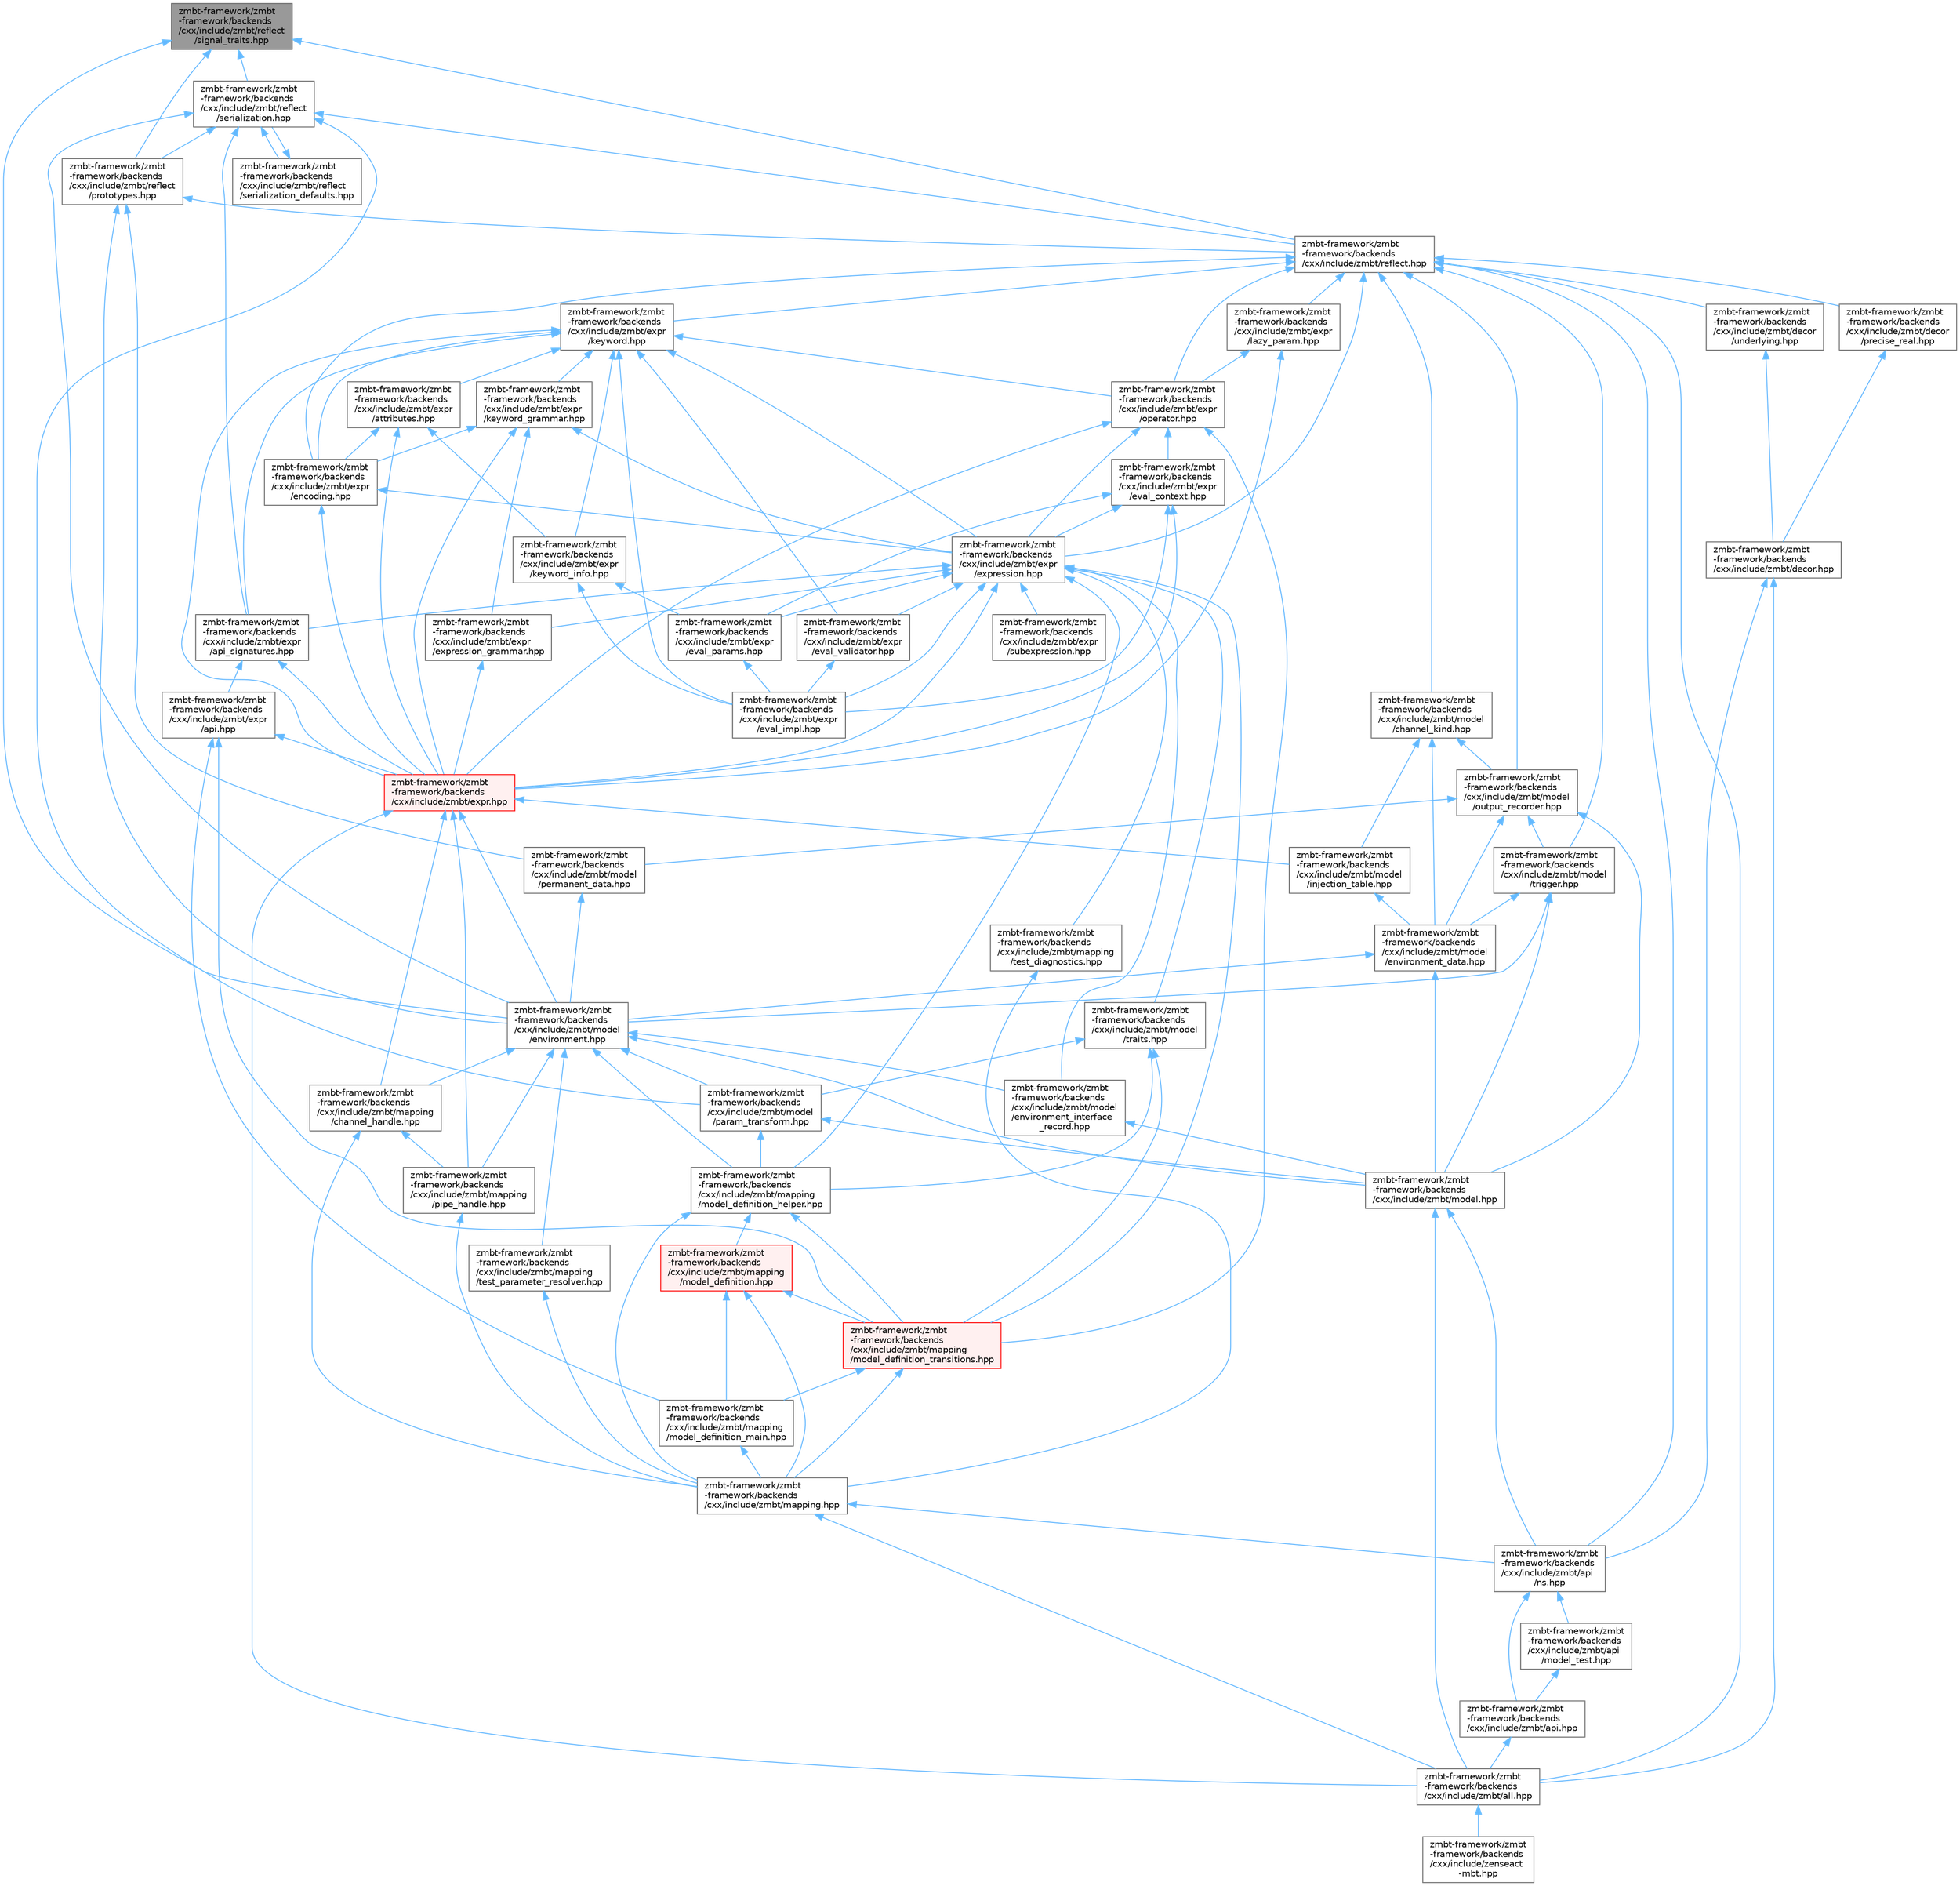 digraph "zmbt-framework/zmbt-framework/backends/cxx/include/zmbt/reflect/signal_traits.hpp"
{
 // LATEX_PDF_SIZE
  bgcolor="transparent";
  edge [fontname=Helvetica,fontsize=10,labelfontname=Helvetica,labelfontsize=10];
  node [fontname=Helvetica,fontsize=10,shape=box,height=0.2,width=0.4];
  Node1 [id="Node000001",label="zmbt-framework/zmbt\l-framework/backends\l/cxx/include/zmbt/reflect\l/signal_traits.hpp",height=0.2,width=0.4,color="gray40", fillcolor="grey60", style="filled", fontcolor="black",tooltip=" "];
  Node1 -> Node2 [id="edge1_Node000001_Node000002",dir="back",color="steelblue1",style="solid",tooltip=" "];
  Node2 [id="Node000002",label="zmbt-framework/zmbt\l-framework/backends\l/cxx/include/zmbt/model\l/environment.hpp",height=0.2,width=0.4,color="grey40", fillcolor="white", style="filled",URL="$environment_8hpp.html",tooltip=" "];
  Node2 -> Node3 [id="edge2_Node000002_Node000003",dir="back",color="steelblue1",style="solid",tooltip=" "];
  Node3 [id="Node000003",label="zmbt-framework/zmbt\l-framework/backends\l/cxx/include/zmbt/mapping\l/channel_handle.hpp",height=0.2,width=0.4,color="grey40", fillcolor="white", style="filled",URL="$channel__handle_8hpp.html",tooltip=" "];
  Node3 -> Node4 [id="edge3_Node000003_Node000004",dir="back",color="steelblue1",style="solid",tooltip=" "];
  Node4 [id="Node000004",label="zmbt-framework/zmbt\l-framework/backends\l/cxx/include/zmbt/mapping.hpp",height=0.2,width=0.4,color="grey40", fillcolor="white", style="filled",URL="$mapping_8hpp.html",tooltip=" "];
  Node4 -> Node5 [id="edge4_Node000004_Node000005",dir="back",color="steelblue1",style="solid",tooltip=" "];
  Node5 [id="Node000005",label="zmbt-framework/zmbt\l-framework/backends\l/cxx/include/zmbt/all.hpp",height=0.2,width=0.4,color="grey40", fillcolor="white", style="filled",URL="$all_8hpp.html",tooltip=" "];
  Node5 -> Node6 [id="edge5_Node000005_Node000006",dir="back",color="steelblue1",style="solid",tooltip=" "];
  Node6 [id="Node000006",label="zmbt-framework/zmbt\l-framework/backends\l/cxx/include/zenseact\l-mbt.hpp",height=0.2,width=0.4,color="grey40", fillcolor="white", style="filled",URL="$zenseact-mbt_8hpp.html",tooltip=" "];
  Node4 -> Node7 [id="edge6_Node000004_Node000007",dir="back",color="steelblue1",style="solid",tooltip=" "];
  Node7 [id="Node000007",label="zmbt-framework/zmbt\l-framework/backends\l/cxx/include/zmbt/api\l/ns.hpp",height=0.2,width=0.4,color="grey40", fillcolor="white", style="filled",URL="$ns_8hpp.html",tooltip=" "];
  Node7 -> Node8 [id="edge7_Node000007_Node000008",dir="back",color="steelblue1",style="solid",tooltip=" "];
  Node8 [id="Node000008",label="zmbt-framework/zmbt\l-framework/backends\l/cxx/include/zmbt/api.hpp",height=0.2,width=0.4,color="grey40", fillcolor="white", style="filled",URL="$api_8hpp.html",tooltip=" "];
  Node8 -> Node5 [id="edge8_Node000008_Node000005",dir="back",color="steelblue1",style="solid",tooltip=" "];
  Node7 -> Node9 [id="edge9_Node000007_Node000009",dir="back",color="steelblue1",style="solid",tooltip=" "];
  Node9 [id="Node000009",label="zmbt-framework/zmbt\l-framework/backends\l/cxx/include/zmbt/api\l/model_test.hpp",height=0.2,width=0.4,color="grey40", fillcolor="white", style="filled",URL="$model__test_8hpp.html",tooltip=" "];
  Node9 -> Node8 [id="edge10_Node000009_Node000008",dir="back",color="steelblue1",style="solid",tooltip=" "];
  Node3 -> Node10 [id="edge11_Node000003_Node000010",dir="back",color="steelblue1",style="solid",tooltip=" "];
  Node10 [id="Node000010",label="zmbt-framework/zmbt\l-framework/backends\l/cxx/include/zmbt/mapping\l/pipe_handle.hpp",height=0.2,width=0.4,color="grey40", fillcolor="white", style="filled",URL="$pipe__handle_8hpp.html",tooltip=" "];
  Node10 -> Node4 [id="edge12_Node000010_Node000004",dir="back",color="steelblue1",style="solid",tooltip=" "];
  Node2 -> Node11 [id="edge13_Node000002_Node000011",dir="back",color="steelblue1",style="solid",tooltip=" "];
  Node11 [id="Node000011",label="zmbt-framework/zmbt\l-framework/backends\l/cxx/include/zmbt/mapping\l/model_definition_helper.hpp",height=0.2,width=0.4,color="grey40", fillcolor="white", style="filled",URL="$model__definition__helper_8hpp.html",tooltip=" "];
  Node11 -> Node4 [id="edge14_Node000011_Node000004",dir="back",color="steelblue1",style="solid",tooltip=" "];
  Node11 -> Node12 [id="edge15_Node000011_Node000012",dir="back",color="steelblue1",style="solid",tooltip=" "];
  Node12 [id="Node000012",label="zmbt-framework/zmbt\l-framework/backends\l/cxx/include/zmbt/mapping\l/model_definition.hpp",height=0.2,width=0.4,color="red", fillcolor="#FFF0F0", style="filled",URL="$model__definition_8hpp.html",tooltip=" "];
  Node12 -> Node4 [id="edge16_Node000012_Node000004",dir="back",color="steelblue1",style="solid",tooltip=" "];
  Node12 -> Node13 [id="edge17_Node000012_Node000013",dir="back",color="steelblue1",style="solid",tooltip=" "];
  Node13 [id="Node000013",label="zmbt-framework/zmbt\l-framework/backends\l/cxx/include/zmbt/mapping\l/model_definition_main.hpp",height=0.2,width=0.4,color="grey40", fillcolor="white", style="filled",URL="$model__definition__main_8hpp.html",tooltip=" "];
  Node13 -> Node4 [id="edge18_Node000013_Node000004",dir="back",color="steelblue1",style="solid",tooltip=" "];
  Node12 -> Node16 [id="edge19_Node000012_Node000016",dir="back",color="steelblue1",style="solid",tooltip=" "];
  Node16 [id="Node000016",label="zmbt-framework/zmbt\l-framework/backends\l/cxx/include/zmbt/mapping\l/model_definition_transitions.hpp",height=0.2,width=0.4,color="red", fillcolor="#FFF0F0", style="filled",URL="$model__definition__transitions_8hpp.html",tooltip=" "];
  Node16 -> Node4 [id="edge20_Node000016_Node000004",dir="back",color="steelblue1",style="solid",tooltip=" "];
  Node16 -> Node13 [id="edge21_Node000016_Node000013",dir="back",color="steelblue1",style="solid",tooltip=" "];
  Node11 -> Node16 [id="edge22_Node000011_Node000016",dir="back",color="steelblue1",style="solid",tooltip=" "];
  Node2 -> Node10 [id="edge23_Node000002_Node000010",dir="back",color="steelblue1",style="solid",tooltip=" "];
  Node2 -> Node17 [id="edge24_Node000002_Node000017",dir="back",color="steelblue1",style="solid",tooltip=" "];
  Node17 [id="Node000017",label="zmbt-framework/zmbt\l-framework/backends\l/cxx/include/zmbt/mapping\l/test_parameter_resolver.hpp",height=0.2,width=0.4,color="grey40", fillcolor="white", style="filled",URL="$test__parameter__resolver_8hpp.html",tooltip=" "];
  Node17 -> Node4 [id="edge25_Node000017_Node000004",dir="back",color="steelblue1",style="solid",tooltip=" "];
  Node2 -> Node18 [id="edge26_Node000002_Node000018",dir="back",color="steelblue1",style="solid",tooltip=" "];
  Node18 [id="Node000018",label="zmbt-framework/zmbt\l-framework/backends\l/cxx/include/zmbt/model.hpp",height=0.2,width=0.4,color="grey40", fillcolor="white", style="filled",URL="$model_8hpp.html",tooltip=" "];
  Node18 -> Node5 [id="edge27_Node000018_Node000005",dir="back",color="steelblue1",style="solid",tooltip=" "];
  Node18 -> Node7 [id="edge28_Node000018_Node000007",dir="back",color="steelblue1",style="solid",tooltip=" "];
  Node2 -> Node19 [id="edge29_Node000002_Node000019",dir="back",color="steelblue1",style="solid",tooltip=" "];
  Node19 [id="Node000019",label="zmbt-framework/zmbt\l-framework/backends\l/cxx/include/zmbt/model\l/environment_interface\l_record.hpp",height=0.2,width=0.4,color="grey40", fillcolor="white", style="filled",URL="$environment__interface__record_8hpp.html",tooltip=" "];
  Node19 -> Node18 [id="edge30_Node000019_Node000018",dir="back",color="steelblue1",style="solid",tooltip=" "];
  Node2 -> Node20 [id="edge31_Node000002_Node000020",dir="back",color="steelblue1",style="solid",tooltip=" "];
  Node20 [id="Node000020",label="zmbt-framework/zmbt\l-framework/backends\l/cxx/include/zmbt/model\l/param_transform.hpp",height=0.2,width=0.4,color="grey40", fillcolor="white", style="filled",URL="$param__transform_8hpp.html",tooltip=" "];
  Node20 -> Node11 [id="edge32_Node000020_Node000011",dir="back",color="steelblue1",style="solid",tooltip=" "];
  Node20 -> Node18 [id="edge33_Node000020_Node000018",dir="back",color="steelblue1",style="solid",tooltip=" "];
  Node1 -> Node21 [id="edge34_Node000001_Node000021",dir="back",color="steelblue1",style="solid",tooltip=" "];
  Node21 [id="Node000021",label="zmbt-framework/zmbt\l-framework/backends\l/cxx/include/zmbt/reflect.hpp",height=0.2,width=0.4,color="grey40", fillcolor="white", style="filled",URL="$reflect_8hpp.html",tooltip=" "];
  Node21 -> Node5 [id="edge35_Node000021_Node000005",dir="back",color="steelblue1",style="solid",tooltip=" "];
  Node21 -> Node7 [id="edge36_Node000021_Node000007",dir="back",color="steelblue1",style="solid",tooltip=" "];
  Node21 -> Node22 [id="edge37_Node000021_Node000022",dir="back",color="steelblue1",style="solid",tooltip=" "];
  Node22 [id="Node000022",label="zmbt-framework/zmbt\l-framework/backends\l/cxx/include/zmbt/decor\l/precise_real.hpp",height=0.2,width=0.4,color="grey40", fillcolor="white", style="filled",URL="$precise__real_8hpp.html",tooltip=" "];
  Node22 -> Node23 [id="edge38_Node000022_Node000023",dir="back",color="steelblue1",style="solid",tooltip=" "];
  Node23 [id="Node000023",label="zmbt-framework/zmbt\l-framework/backends\l/cxx/include/zmbt/decor.hpp",height=0.2,width=0.4,color="grey40", fillcolor="white", style="filled",URL="$decor_8hpp.html",tooltip=" "];
  Node23 -> Node5 [id="edge39_Node000023_Node000005",dir="back",color="steelblue1",style="solid",tooltip=" "];
  Node23 -> Node7 [id="edge40_Node000023_Node000007",dir="back",color="steelblue1",style="solid",tooltip=" "];
  Node21 -> Node24 [id="edge41_Node000021_Node000024",dir="back",color="steelblue1",style="solid",tooltip=" "];
  Node24 [id="Node000024",label="zmbt-framework/zmbt\l-framework/backends\l/cxx/include/zmbt/decor\l/underlying.hpp",height=0.2,width=0.4,color="grey40", fillcolor="white", style="filled",URL="$underlying_8hpp.html",tooltip=" "];
  Node24 -> Node23 [id="edge42_Node000024_Node000023",dir="back",color="steelblue1",style="solid",tooltip=" "];
  Node21 -> Node25 [id="edge43_Node000021_Node000025",dir="back",color="steelblue1",style="solid",tooltip=" "];
  Node25 [id="Node000025",label="zmbt-framework/zmbt\l-framework/backends\l/cxx/include/zmbt/expr\l/encoding.hpp",height=0.2,width=0.4,color="grey40", fillcolor="white", style="filled",URL="$encoding_8hpp.html",tooltip=" "];
  Node25 -> Node26 [id="edge44_Node000025_Node000026",dir="back",color="steelblue1",style="solid",tooltip=" "];
  Node26 [id="Node000026",label="zmbt-framework/zmbt\l-framework/backends\l/cxx/include/zmbt/expr.hpp",height=0.2,width=0.4,color="red", fillcolor="#FFF0F0", style="filled",URL="$expr_8hpp.html",tooltip=" "];
  Node26 -> Node5 [id="edge45_Node000026_Node000005",dir="back",color="steelblue1",style="solid",tooltip=" "];
  Node26 -> Node3 [id="edge46_Node000026_Node000003",dir="back",color="steelblue1",style="solid",tooltip=" "];
  Node26 -> Node10 [id="edge47_Node000026_Node000010",dir="back",color="steelblue1",style="solid",tooltip=" "];
  Node26 -> Node2 [id="edge48_Node000026_Node000002",dir="back",color="steelblue1",style="solid",tooltip=" "];
  Node26 -> Node29 [id="edge49_Node000026_Node000029",dir="back",color="steelblue1",style="solid",tooltip=" "];
  Node29 [id="Node000029",label="zmbt-framework/zmbt\l-framework/backends\l/cxx/include/zmbt/model\l/injection_table.hpp",height=0.2,width=0.4,color="grey40", fillcolor="white", style="filled",URL="$injection__table_8hpp.html",tooltip=" "];
  Node29 -> Node28 [id="edge50_Node000029_Node000028",dir="back",color="steelblue1",style="solid",tooltip=" "];
  Node28 [id="Node000028",label="zmbt-framework/zmbt\l-framework/backends\l/cxx/include/zmbt/model\l/environment_data.hpp",height=0.2,width=0.4,color="grey40", fillcolor="white", style="filled",URL="$environment__data_8hpp.html",tooltip=" "];
  Node28 -> Node18 [id="edge51_Node000028_Node000018",dir="back",color="steelblue1",style="solid",tooltip=" "];
  Node28 -> Node2 [id="edge52_Node000028_Node000002",dir="back",color="steelblue1",style="solid",tooltip=" "];
  Node25 -> Node31 [id="edge53_Node000025_Node000031",dir="back",color="steelblue1",style="solid",tooltip=" "];
  Node31 [id="Node000031",label="zmbt-framework/zmbt\l-framework/backends\l/cxx/include/zmbt/expr\l/expression.hpp",height=0.2,width=0.4,color="grey40", fillcolor="white", style="filled",URL="$expression_8hpp.html",tooltip=" "];
  Node31 -> Node26 [id="edge54_Node000031_Node000026",dir="back",color="steelblue1",style="solid",tooltip=" "];
  Node31 -> Node32 [id="edge55_Node000031_Node000032",dir="back",color="steelblue1",style="solid",tooltip=" "];
  Node32 [id="Node000032",label="zmbt-framework/zmbt\l-framework/backends\l/cxx/include/zmbt/expr\l/api_signatures.hpp",height=0.2,width=0.4,color="grey40", fillcolor="white", style="filled",URL="$api__signatures_8hpp.html",tooltip=" "];
  Node32 -> Node26 [id="edge56_Node000032_Node000026",dir="back",color="steelblue1",style="solid",tooltip=" "];
  Node32 -> Node33 [id="edge57_Node000032_Node000033",dir="back",color="steelblue1",style="solid",tooltip=" "];
  Node33 [id="Node000033",label="zmbt-framework/zmbt\l-framework/backends\l/cxx/include/zmbt/expr\l/api.hpp",height=0.2,width=0.4,color="grey40", fillcolor="white", style="filled",URL="$expr_2api_8hpp.html",tooltip=" "];
  Node33 -> Node26 [id="edge58_Node000033_Node000026",dir="back",color="steelblue1",style="solid",tooltip=" "];
  Node33 -> Node13 [id="edge59_Node000033_Node000013",dir="back",color="steelblue1",style="solid",tooltip=" "];
  Node33 -> Node16 [id="edge60_Node000033_Node000016",dir="back",color="steelblue1",style="solid",tooltip=" "];
  Node31 -> Node34 [id="edge61_Node000031_Node000034",dir="back",color="steelblue1",style="solid",tooltip=" "];
  Node34 [id="Node000034",label="zmbt-framework/zmbt\l-framework/backends\l/cxx/include/zmbt/expr\l/eval_impl.hpp",height=0.2,width=0.4,color="grey40", fillcolor="white", style="filled",URL="$eval__impl_8hpp.html",tooltip=" "];
  Node31 -> Node35 [id="edge62_Node000031_Node000035",dir="back",color="steelblue1",style="solid",tooltip=" "];
  Node35 [id="Node000035",label="zmbt-framework/zmbt\l-framework/backends\l/cxx/include/zmbt/expr\l/eval_params.hpp",height=0.2,width=0.4,color="grey40", fillcolor="white", style="filled",URL="$eval__params_8hpp.html",tooltip=" "];
  Node35 -> Node34 [id="edge63_Node000035_Node000034",dir="back",color="steelblue1",style="solid",tooltip=" "];
  Node31 -> Node36 [id="edge64_Node000031_Node000036",dir="back",color="steelblue1",style="solid",tooltip=" "];
  Node36 [id="Node000036",label="zmbt-framework/zmbt\l-framework/backends\l/cxx/include/zmbt/expr\l/eval_validator.hpp",height=0.2,width=0.4,color="grey40", fillcolor="white", style="filled",URL="$eval__validator_8hpp.html",tooltip=" "];
  Node36 -> Node34 [id="edge65_Node000036_Node000034",dir="back",color="steelblue1",style="solid",tooltip=" "];
  Node31 -> Node37 [id="edge66_Node000031_Node000037",dir="back",color="steelblue1",style="solid",tooltip=" "];
  Node37 [id="Node000037",label="zmbt-framework/zmbt\l-framework/backends\l/cxx/include/zmbt/expr\l/expression_grammar.hpp",height=0.2,width=0.4,color="grey40", fillcolor="white", style="filled",URL="$expression__grammar_8hpp.html",tooltip=" "];
  Node37 -> Node26 [id="edge67_Node000037_Node000026",dir="back",color="steelblue1",style="solid",tooltip=" "];
  Node31 -> Node38 [id="edge68_Node000031_Node000038",dir="back",color="steelblue1",style="solid",tooltip=" "];
  Node38 [id="Node000038",label="zmbt-framework/zmbt\l-framework/backends\l/cxx/include/zmbt/expr\l/subexpression.hpp",height=0.2,width=0.4,color="grey40", fillcolor="white", style="filled",URL="$subexpression_8hpp.html",tooltip=" "];
  Node31 -> Node11 [id="edge69_Node000031_Node000011",dir="back",color="steelblue1",style="solid",tooltip=" "];
  Node31 -> Node16 [id="edge70_Node000031_Node000016",dir="back",color="steelblue1",style="solid",tooltip=" "];
  Node31 -> Node39 [id="edge71_Node000031_Node000039",dir="back",color="steelblue1",style="solid",tooltip=" "];
  Node39 [id="Node000039",label="zmbt-framework/zmbt\l-framework/backends\l/cxx/include/zmbt/mapping\l/test_diagnostics.hpp",height=0.2,width=0.4,color="grey40", fillcolor="white", style="filled",URL="$test__diagnostics_8hpp.html",tooltip=" "];
  Node39 -> Node4 [id="edge72_Node000039_Node000004",dir="back",color="steelblue1",style="solid",tooltip=" "];
  Node31 -> Node19 [id="edge73_Node000031_Node000019",dir="back",color="steelblue1",style="solid",tooltip=" "];
  Node31 -> Node40 [id="edge74_Node000031_Node000040",dir="back",color="steelblue1",style="solid",tooltip=" "];
  Node40 [id="Node000040",label="zmbt-framework/zmbt\l-framework/backends\l/cxx/include/zmbt/model\l/traits.hpp",height=0.2,width=0.4,color="grey40", fillcolor="white", style="filled",URL="$traits_8hpp.html",tooltip=" "];
  Node40 -> Node11 [id="edge75_Node000040_Node000011",dir="back",color="steelblue1",style="solid",tooltip=" "];
  Node40 -> Node16 [id="edge76_Node000040_Node000016",dir="back",color="steelblue1",style="solid",tooltip=" "];
  Node40 -> Node20 [id="edge77_Node000040_Node000020",dir="back",color="steelblue1",style="solid",tooltip=" "];
  Node21 -> Node31 [id="edge78_Node000021_Node000031",dir="back",color="steelblue1",style="solid",tooltip=" "];
  Node21 -> Node41 [id="edge79_Node000021_Node000041",dir="back",color="steelblue1",style="solid",tooltip=" "];
  Node41 [id="Node000041",label="zmbt-framework/zmbt\l-framework/backends\l/cxx/include/zmbt/expr\l/keyword.hpp",height=0.2,width=0.4,color="grey40", fillcolor="white", style="filled",URL="$keyword_8hpp.html",tooltip=" "];
  Node41 -> Node26 [id="edge80_Node000041_Node000026",dir="back",color="steelblue1",style="solid",tooltip=" "];
  Node41 -> Node32 [id="edge81_Node000041_Node000032",dir="back",color="steelblue1",style="solid",tooltip=" "];
  Node41 -> Node42 [id="edge82_Node000041_Node000042",dir="back",color="steelblue1",style="solid",tooltip=" "];
  Node42 [id="Node000042",label="zmbt-framework/zmbt\l-framework/backends\l/cxx/include/zmbt/expr\l/attributes.hpp",height=0.2,width=0.4,color="grey40", fillcolor="white", style="filled",URL="$attributes_8hpp.html",tooltip=" "];
  Node42 -> Node26 [id="edge83_Node000042_Node000026",dir="back",color="steelblue1",style="solid",tooltip=" "];
  Node42 -> Node25 [id="edge84_Node000042_Node000025",dir="back",color="steelblue1",style="solid",tooltip=" "];
  Node42 -> Node43 [id="edge85_Node000042_Node000043",dir="back",color="steelblue1",style="solid",tooltip=" "];
  Node43 [id="Node000043",label="zmbt-framework/zmbt\l-framework/backends\l/cxx/include/zmbt/expr\l/keyword_info.hpp",height=0.2,width=0.4,color="grey40", fillcolor="white", style="filled",URL="$keyword__info_8hpp.html",tooltip=" "];
  Node43 -> Node34 [id="edge86_Node000043_Node000034",dir="back",color="steelblue1",style="solid",tooltip=" "];
  Node43 -> Node35 [id="edge87_Node000043_Node000035",dir="back",color="steelblue1",style="solid",tooltip=" "];
  Node41 -> Node25 [id="edge88_Node000041_Node000025",dir="back",color="steelblue1",style="solid",tooltip=" "];
  Node41 -> Node34 [id="edge89_Node000041_Node000034",dir="back",color="steelblue1",style="solid",tooltip=" "];
  Node41 -> Node36 [id="edge90_Node000041_Node000036",dir="back",color="steelblue1",style="solid",tooltip=" "];
  Node41 -> Node31 [id="edge91_Node000041_Node000031",dir="back",color="steelblue1",style="solid",tooltip=" "];
  Node41 -> Node44 [id="edge92_Node000041_Node000044",dir="back",color="steelblue1",style="solid",tooltip=" "];
  Node44 [id="Node000044",label="zmbt-framework/zmbt\l-framework/backends\l/cxx/include/zmbt/expr\l/keyword_grammar.hpp",height=0.2,width=0.4,color="grey40", fillcolor="white", style="filled",URL="$keyword__grammar_8hpp.html",tooltip=" "];
  Node44 -> Node26 [id="edge93_Node000044_Node000026",dir="back",color="steelblue1",style="solid",tooltip=" "];
  Node44 -> Node25 [id="edge94_Node000044_Node000025",dir="back",color="steelblue1",style="solid",tooltip=" "];
  Node44 -> Node31 [id="edge95_Node000044_Node000031",dir="back",color="steelblue1",style="solid",tooltip=" "];
  Node44 -> Node37 [id="edge96_Node000044_Node000037",dir="back",color="steelblue1",style="solid",tooltip=" "];
  Node41 -> Node43 [id="edge97_Node000041_Node000043",dir="back",color="steelblue1",style="solid",tooltip=" "];
  Node41 -> Node45 [id="edge98_Node000041_Node000045",dir="back",color="steelblue1",style="solid",tooltip=" "];
  Node45 [id="Node000045",label="zmbt-framework/zmbt\l-framework/backends\l/cxx/include/zmbt/expr\l/operator.hpp",height=0.2,width=0.4,color="grey40", fillcolor="white", style="filled",URL="$operator_8hpp.html",tooltip=" "];
  Node45 -> Node26 [id="edge99_Node000045_Node000026",dir="back",color="steelblue1",style="solid",tooltip=" "];
  Node45 -> Node46 [id="edge100_Node000045_Node000046",dir="back",color="steelblue1",style="solid",tooltip=" "];
  Node46 [id="Node000046",label="zmbt-framework/zmbt\l-framework/backends\l/cxx/include/zmbt/expr\l/eval_context.hpp",height=0.2,width=0.4,color="grey40", fillcolor="white", style="filled",URL="$eval__context_8hpp.html",tooltip=" "];
  Node46 -> Node26 [id="edge101_Node000046_Node000026",dir="back",color="steelblue1",style="solid",tooltip=" "];
  Node46 -> Node34 [id="edge102_Node000046_Node000034",dir="back",color="steelblue1",style="solid",tooltip=" "];
  Node46 -> Node35 [id="edge103_Node000046_Node000035",dir="back",color="steelblue1",style="solid",tooltip=" "];
  Node46 -> Node31 [id="edge104_Node000046_Node000031",dir="back",color="steelblue1",style="solid",tooltip=" "];
  Node45 -> Node31 [id="edge105_Node000045_Node000031",dir="back",color="steelblue1",style="solid",tooltip=" "];
  Node45 -> Node16 [id="edge106_Node000045_Node000016",dir="back",color="steelblue1",style="solid",tooltip=" "];
  Node21 -> Node47 [id="edge107_Node000021_Node000047",dir="back",color="steelblue1",style="solid",tooltip=" "];
  Node47 [id="Node000047",label="zmbt-framework/zmbt\l-framework/backends\l/cxx/include/zmbt/expr\l/lazy_param.hpp",height=0.2,width=0.4,color="grey40", fillcolor="white", style="filled",URL="$lazy__param_8hpp.html",tooltip=" "];
  Node47 -> Node26 [id="edge108_Node000047_Node000026",dir="back",color="steelblue1",style="solid",tooltip=" "];
  Node47 -> Node45 [id="edge109_Node000047_Node000045",dir="back",color="steelblue1",style="solid",tooltip=" "];
  Node21 -> Node45 [id="edge110_Node000021_Node000045",dir="back",color="steelblue1",style="solid",tooltip=" "];
  Node21 -> Node48 [id="edge111_Node000021_Node000048",dir="back",color="steelblue1",style="solid",tooltip=" "];
  Node48 [id="Node000048",label="zmbt-framework/zmbt\l-framework/backends\l/cxx/include/zmbt/model\l/channel_kind.hpp",height=0.2,width=0.4,color="grey40", fillcolor="white", style="filled",URL="$channel__kind_8hpp.html",tooltip=" "];
  Node48 -> Node28 [id="edge112_Node000048_Node000028",dir="back",color="steelblue1",style="solid",tooltip=" "];
  Node48 -> Node29 [id="edge113_Node000048_Node000029",dir="back",color="steelblue1",style="solid",tooltip=" "];
  Node48 -> Node49 [id="edge114_Node000048_Node000049",dir="back",color="steelblue1",style="solid",tooltip=" "];
  Node49 [id="Node000049",label="zmbt-framework/zmbt\l-framework/backends\l/cxx/include/zmbt/model\l/output_recorder.hpp",height=0.2,width=0.4,color="grey40", fillcolor="white", style="filled",URL="$output__recorder_8hpp.html",tooltip=" "];
  Node49 -> Node18 [id="edge115_Node000049_Node000018",dir="back",color="steelblue1",style="solid",tooltip=" "];
  Node49 -> Node28 [id="edge116_Node000049_Node000028",dir="back",color="steelblue1",style="solid",tooltip=" "];
  Node49 -> Node50 [id="edge117_Node000049_Node000050",dir="back",color="steelblue1",style="solid",tooltip=" "];
  Node50 [id="Node000050",label="zmbt-framework/zmbt\l-framework/backends\l/cxx/include/zmbt/model\l/permanent_data.hpp",height=0.2,width=0.4,color="grey40", fillcolor="white", style="filled",URL="$permanent__data_8hpp.html",tooltip=" "];
  Node50 -> Node2 [id="edge118_Node000050_Node000002",dir="back",color="steelblue1",style="solid",tooltip=" "];
  Node49 -> Node51 [id="edge119_Node000049_Node000051",dir="back",color="steelblue1",style="solid",tooltip=" "];
  Node51 [id="Node000051",label="zmbt-framework/zmbt\l-framework/backends\l/cxx/include/zmbt/model\l/trigger.hpp",height=0.2,width=0.4,color="grey40", fillcolor="white", style="filled",URL="$trigger_8hpp.html",tooltip=" "];
  Node51 -> Node18 [id="edge120_Node000051_Node000018",dir="back",color="steelblue1",style="solid",tooltip=" "];
  Node51 -> Node2 [id="edge121_Node000051_Node000002",dir="back",color="steelblue1",style="solid",tooltip=" "];
  Node51 -> Node28 [id="edge122_Node000051_Node000028",dir="back",color="steelblue1",style="solid",tooltip=" "];
  Node21 -> Node49 [id="edge123_Node000021_Node000049",dir="back",color="steelblue1",style="solid",tooltip=" "];
  Node21 -> Node51 [id="edge124_Node000021_Node000051",dir="back",color="steelblue1",style="solid",tooltip=" "];
  Node1 -> Node52 [id="edge125_Node000001_Node000052",dir="back",color="steelblue1",style="solid",tooltip=" "];
  Node52 [id="Node000052",label="zmbt-framework/zmbt\l-framework/backends\l/cxx/include/zmbt/reflect\l/prototypes.hpp",height=0.2,width=0.4,color="grey40", fillcolor="white", style="filled",URL="$prototypes_8hpp.html",tooltip=" "];
  Node52 -> Node2 [id="edge126_Node000052_Node000002",dir="back",color="steelblue1",style="solid",tooltip=" "];
  Node52 -> Node50 [id="edge127_Node000052_Node000050",dir="back",color="steelblue1",style="solid",tooltip=" "];
  Node52 -> Node21 [id="edge128_Node000052_Node000021",dir="back",color="steelblue1",style="solid",tooltip=" "];
  Node1 -> Node53 [id="edge129_Node000001_Node000053",dir="back",color="steelblue1",style="solid",tooltip=" "];
  Node53 [id="Node000053",label="zmbt-framework/zmbt\l-framework/backends\l/cxx/include/zmbt/reflect\l/serialization.hpp",height=0.2,width=0.4,color="grey40", fillcolor="white", style="filled",URL="$serialization_8hpp.html",tooltip=" "];
  Node53 -> Node32 [id="edge130_Node000053_Node000032",dir="back",color="steelblue1",style="solid",tooltip=" "];
  Node53 -> Node2 [id="edge131_Node000053_Node000002",dir="back",color="steelblue1",style="solid",tooltip=" "];
  Node53 -> Node20 [id="edge132_Node000053_Node000020",dir="back",color="steelblue1",style="solid",tooltip=" "];
  Node53 -> Node21 [id="edge133_Node000053_Node000021",dir="back",color="steelblue1",style="solid",tooltip=" "];
  Node53 -> Node52 [id="edge134_Node000053_Node000052",dir="back",color="steelblue1",style="solid",tooltip=" "];
  Node53 -> Node54 [id="edge135_Node000053_Node000054",dir="back",color="steelblue1",style="solid",tooltip=" "];
  Node54 [id="Node000054",label="zmbt-framework/zmbt\l-framework/backends\l/cxx/include/zmbt/reflect\l/serialization_defaults.hpp",height=0.2,width=0.4,color="grey40", fillcolor="white", style="filled",URL="$serialization__defaults_8hpp.html",tooltip=" "];
  Node54 -> Node53 [id="edge136_Node000054_Node000053",dir="back",color="steelblue1",style="solid",tooltip=" "];
}
